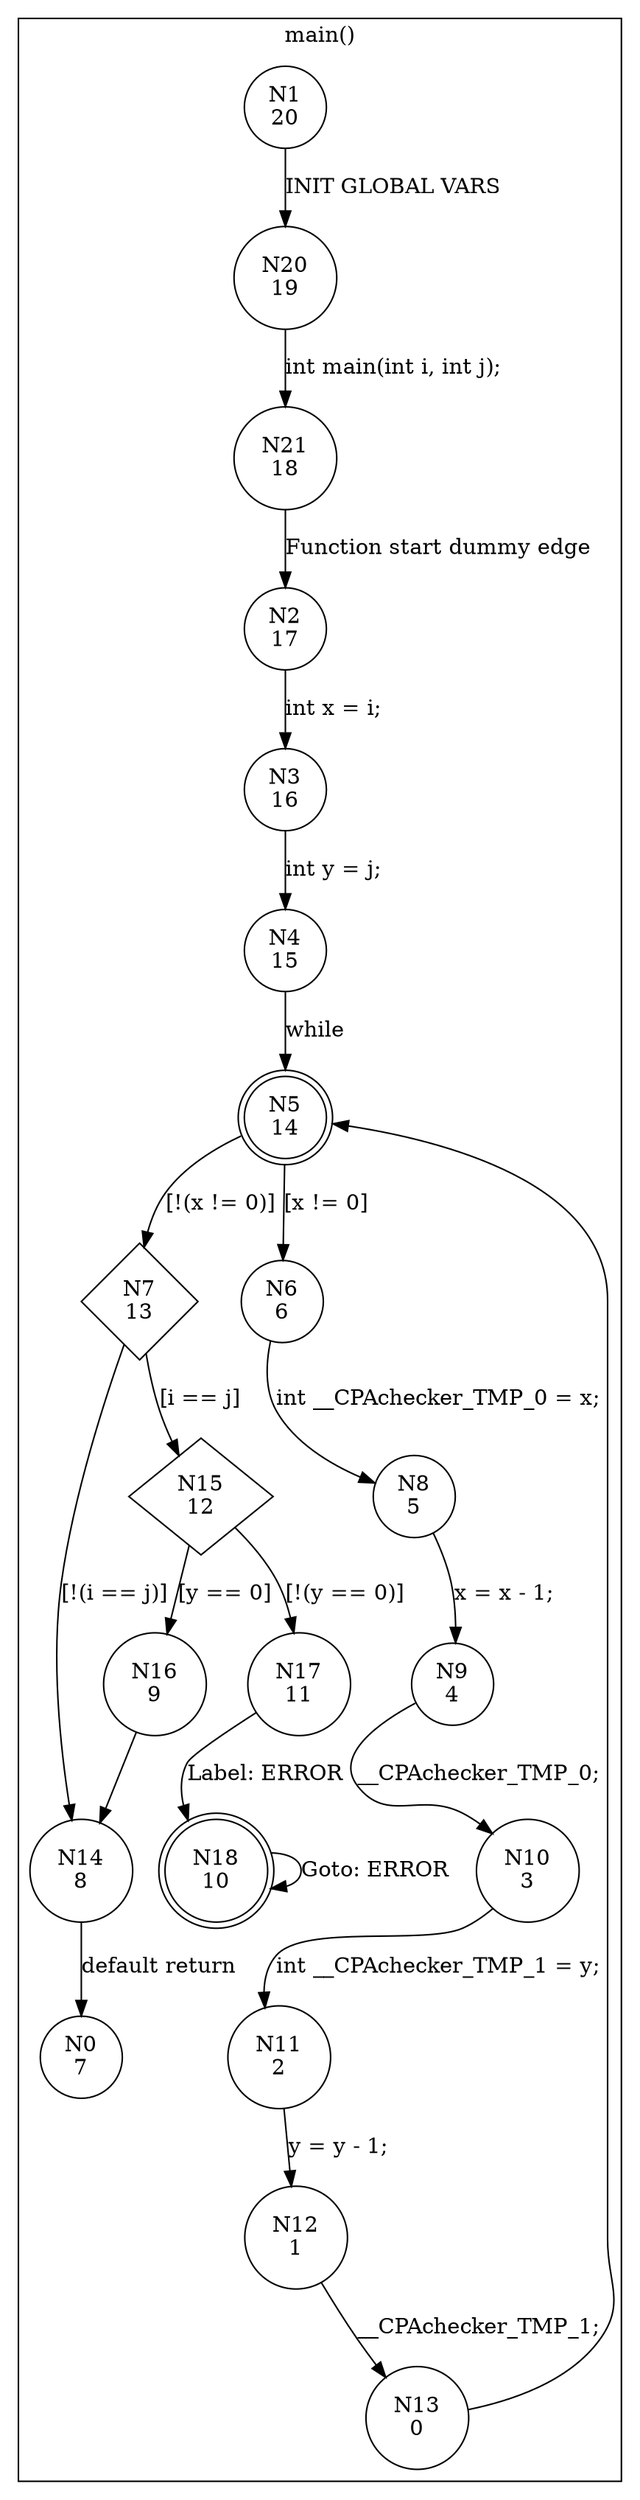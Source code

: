 digraph CFA {
1 [shape="circle" label="N1\n20"]
20 [shape="circle" label="N20\n19"]
21 [shape="circle" label="N21\n18"]
2 [shape="circle" label="N2\n17"]
3 [shape="circle" label="N3\n16"]
4 [shape="circle" label="N4\n15"]
5 [shape="doublecircle" label="N5\n14"]
7 [shape="diamond" label="N7\n13"]
14 [shape="circle" label="N14\n8"]
0 [shape="circle" label="N0\n7"]
15 [shape="diamond" label="N15\n12"]
17 [shape="circle" label="N17\n11"]
18 [shape="doublecircle" label="N18\n10"]
16 [shape="circle" label="N16\n9"]
6 [shape="circle" label="N6\n6"]
8 [shape="circle" label="N8\n5"]
9 [shape="circle" label="N9\n4"]
10 [shape="circle" label="N10\n3"]
11 [shape="circle" label="N11\n2"]
12 [shape="circle" label="N12\n1"]
13 [shape="circle" label="N13\n0"]
node [shape="circle"]
subgraph cluster_main {
label="main()"
1 -> 20 [label="INIT GLOBAL VARS"]
20 -> 21 [label="int main(int i, int j);"]
21 -> 2 [label="Function start dummy edge"]
2 -> 3 [label="int x = i;"]
3 -> 4 [label="int y = j;"]
4 -> 5 [label="while"]
5 -> 6 [label="[x != 0]"]
5 -> 7 [label="[!(x != 0)]"]
7 -> 15 [label="[i == j]"]
7 -> 14 [label="[!(i == j)]"]
14 -> 0 [label="default return"]
15 -> 16 [label="[y == 0]"]
15 -> 17 [label="[!(y == 0)]"]
17 -> 18 [label="Label: ERROR"]
18 -> 18 [label="Goto: ERROR"]
16 -> 14 [label=""]
6 -> 8 [label="int __CPAchecker_TMP_0 = x;"]
8 -> 9 [label="x = x - 1;"]
9 -> 10 [label="__CPAchecker_TMP_0;"]
10 -> 11 [label="int __CPAchecker_TMP_1 = y;"]
11 -> 12 [label="y = y - 1;"]
12 -> 13 [label="__CPAchecker_TMP_1;"]
13 -> 5 [label=""]}
}